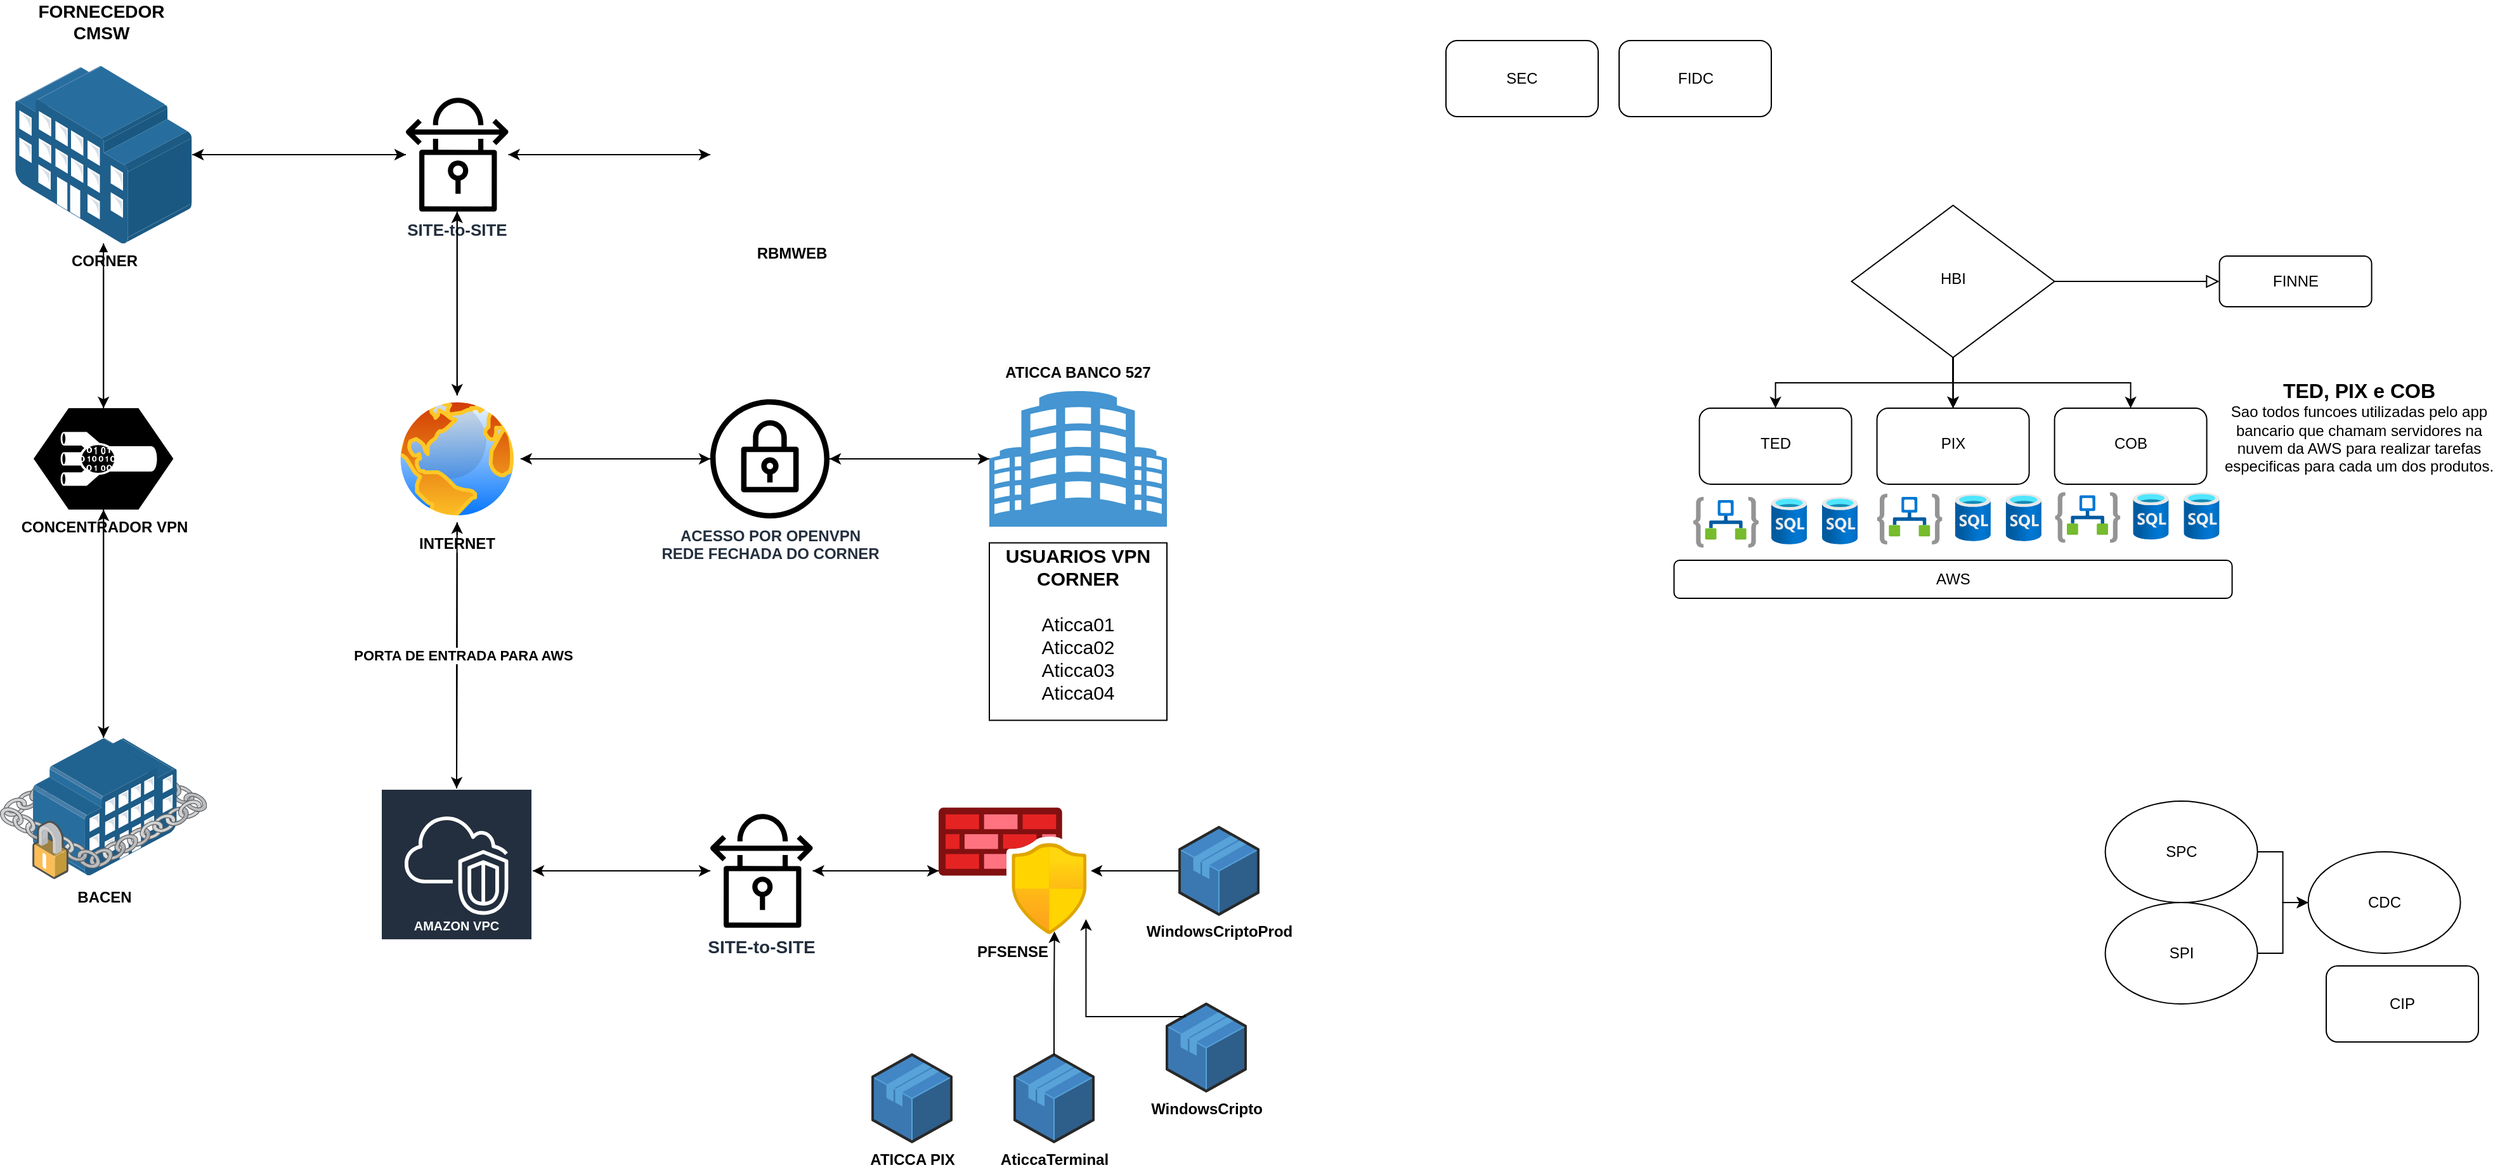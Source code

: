 <mxfile version="26.0.6">
  <diagram id="C5RBs43oDa-KdzZeNtuy" name="Page-1">
    <mxGraphModel dx="3070" dy="2509" grid="1" gridSize="10" guides="1" tooltips="1" connect="1" arrows="1" fold="1" page="1" pageScale="1" pageWidth="827" pageHeight="1169" background="#FFFFFF" math="0" shadow="0">
      <root>
        <mxCell id="WIyWlLk6GJQsqaUBKTNV-0" />
        <mxCell id="WIyWlLk6GJQsqaUBKTNV-1" parent="WIyWlLk6GJQsqaUBKTNV-0" />
        <mxCell id="WIyWlLk6GJQsqaUBKTNV-5" value="" style="edgeStyle=orthogonalEdgeStyle;rounded=0;html=1;jettySize=auto;orthogonalLoop=1;fontSize=11;endArrow=block;endFill=0;endSize=8;strokeWidth=1;shadow=0;labelBackgroundColor=none;" parent="WIyWlLk6GJQsqaUBKTNV-1" source="WIyWlLk6GJQsqaUBKTNV-6" target="WIyWlLk6GJQsqaUBKTNV-7" edge="1">
          <mxGeometry y="10" relative="1" as="geometry">
            <mxPoint as="offset" />
          </mxGeometry>
        </mxCell>
        <mxCell id="ByymlZJaqONCalcEdJoq-7" value="" style="edgeStyle=orthogonalEdgeStyle;rounded=0;orthogonalLoop=1;jettySize=auto;html=1;" parent="WIyWlLk6GJQsqaUBKTNV-1" source="WIyWlLk6GJQsqaUBKTNV-6" target="ByymlZJaqONCalcEdJoq-6" edge="1">
          <mxGeometry relative="1" as="geometry" />
        </mxCell>
        <mxCell id="ByymlZJaqONCalcEdJoq-9" value="" style="edgeStyle=orthogonalEdgeStyle;rounded=0;orthogonalLoop=1;jettySize=auto;html=1;" parent="WIyWlLk6GJQsqaUBKTNV-1" source="WIyWlLk6GJQsqaUBKTNV-6" target="ByymlZJaqONCalcEdJoq-8" edge="1">
          <mxGeometry relative="1" as="geometry" />
        </mxCell>
        <mxCell id="ByymlZJaqONCalcEdJoq-10" value="" style="edgeStyle=orthogonalEdgeStyle;rounded=0;orthogonalLoop=1;jettySize=auto;html=1;" parent="WIyWlLk6GJQsqaUBKTNV-1" source="WIyWlLk6GJQsqaUBKTNV-6" target="ByymlZJaqONCalcEdJoq-8" edge="1">
          <mxGeometry relative="1" as="geometry" />
        </mxCell>
        <mxCell id="ByymlZJaqONCalcEdJoq-11" value="" style="edgeStyle=orthogonalEdgeStyle;rounded=0;orthogonalLoop=1;jettySize=auto;html=1;" parent="WIyWlLk6GJQsqaUBKTNV-1" source="WIyWlLk6GJQsqaUBKTNV-6" target="ByymlZJaqONCalcEdJoq-8" edge="1">
          <mxGeometry relative="1" as="geometry" />
        </mxCell>
        <mxCell id="ByymlZJaqONCalcEdJoq-13" value="" style="edgeStyle=orthogonalEdgeStyle;rounded=0;orthogonalLoop=1;jettySize=auto;html=1;" parent="WIyWlLk6GJQsqaUBKTNV-1" source="WIyWlLk6GJQsqaUBKTNV-6" target="ByymlZJaqONCalcEdJoq-12" edge="1">
          <mxGeometry relative="1" as="geometry" />
        </mxCell>
        <mxCell id="WIyWlLk6GJQsqaUBKTNV-6" value="HBI" style="rhombus;whiteSpace=wrap;html=1;shadow=0;fontFamily=Helvetica;fontSize=12;align=center;strokeWidth=1;spacing=6;spacingTop=-4;strokeColor=default;" parent="WIyWlLk6GJQsqaUBKTNV-1" vertex="1">
          <mxGeometry x="1159.8" y="90" width="160" height="120" as="geometry" />
        </mxCell>
        <mxCell id="WIyWlLk6GJQsqaUBKTNV-7" value="FINNE" style="rounded=1;whiteSpace=wrap;html=1;fontSize=12;glass=0;strokeWidth=1;shadow=0;" parent="WIyWlLk6GJQsqaUBKTNV-1" vertex="1">
          <mxGeometry x="1449.8" y="130" width="120" height="40" as="geometry" />
        </mxCell>
        <mxCell id="WIyWlLk6GJQsqaUBKTNV-8" value="No" style="rounded=0;html=1;jettySize=auto;orthogonalLoop=1;fontSize=11;endArrow=block;endFill=0;endSize=8;strokeWidth=1;shadow=0;labelBackgroundColor=none;edgeStyle=orthogonalEdgeStyle;" parent="WIyWlLk6GJQsqaUBKTNV-1" edge="1">
          <mxGeometry x="0.333" y="20" relative="1" as="geometry">
            <mxPoint as="offset" />
            <mxPoint x="220" y="370" as="sourcePoint" />
          </mxGeometry>
        </mxCell>
        <mxCell id="WIyWlLk6GJQsqaUBKTNV-9" value="" style="edgeStyle=orthogonalEdgeStyle;rounded=0;html=1;jettySize=auto;orthogonalLoop=1;fontSize=11;endArrow=block;endFill=0;endSize=8;strokeWidth=1;shadow=0;labelBackgroundColor=none;" parent="WIyWlLk6GJQsqaUBKTNV-1" edge="1">
          <mxGeometry y="10" relative="1" as="geometry">
            <mxPoint as="offset" />
            <mxPoint x="320" y="330" as="targetPoint" />
          </mxGeometry>
        </mxCell>
        <mxCell id="ByymlZJaqONCalcEdJoq-6" value="TED" style="rounded=1;whiteSpace=wrap;html=1;shadow=0;strokeWidth=1;spacing=6;spacingTop=-4;" parent="WIyWlLk6GJQsqaUBKTNV-1" vertex="1">
          <mxGeometry x="1039.8" y="250" width="120" height="60" as="geometry" />
        </mxCell>
        <mxCell id="ByymlZJaqONCalcEdJoq-8" value="PIX" style="rounded=1;whiteSpace=wrap;html=1;shadow=0;strokeWidth=1;spacing=6;spacingTop=-4;" parent="WIyWlLk6GJQsqaUBKTNV-1" vertex="1">
          <mxGeometry x="1179.8" y="250" width="120" height="60" as="geometry" />
        </mxCell>
        <mxCell id="ByymlZJaqONCalcEdJoq-12" value="COB" style="rounded=1;whiteSpace=wrap;html=1;shadow=0;strokeWidth=1;spacing=6;spacingTop=-4;" parent="WIyWlLk6GJQsqaUBKTNV-1" vertex="1">
          <mxGeometry x="1319.8" y="250" width="120" height="60" as="geometry" />
        </mxCell>
        <mxCell id="ByymlZJaqONCalcEdJoq-14" value="AWS" style="rounded=1;whiteSpace=wrap;html=1;" parent="WIyWlLk6GJQsqaUBKTNV-1" vertex="1">
          <mxGeometry x="1019.8" y="370" width="440" height="30" as="geometry" />
        </mxCell>
        <mxCell id="ByymlZJaqONCalcEdJoq-21" value="CIP" style="rounded=1;whiteSpace=wrap;html=1;" parent="WIyWlLk6GJQsqaUBKTNV-1" vertex="1">
          <mxGeometry x="1534" y="690" width="120" height="60" as="geometry" />
        </mxCell>
        <mxCell id="ByymlZJaqONCalcEdJoq-24" value="FIDC" style="rounded=1;whiteSpace=wrap;html=1;" parent="WIyWlLk6GJQsqaUBKTNV-1" vertex="1">
          <mxGeometry x="976.51" y="-40" width="120" height="60" as="geometry" />
        </mxCell>
        <mxCell id="ByymlZJaqONCalcEdJoq-25" value="SEC" style="rounded=1;whiteSpace=wrap;html=1;" parent="WIyWlLk6GJQsqaUBKTNV-1" vertex="1">
          <mxGeometry x="840" y="-40" width="120" height="60" as="geometry" />
        </mxCell>
        <mxCell id="ByymlZJaqONCalcEdJoq-31" value="" style="edgeStyle=orthogonalEdgeStyle;rounded=0;orthogonalLoop=1;jettySize=auto;html=1;" parent="WIyWlLk6GJQsqaUBKTNV-1" source="ByymlZJaqONCalcEdJoq-26" target="ByymlZJaqONCalcEdJoq-30" edge="1">
          <mxGeometry relative="1" as="geometry" />
        </mxCell>
        <mxCell id="ByymlZJaqONCalcEdJoq-26" value="SPC" style="ellipse;whiteSpace=wrap;html=1;" parent="WIyWlLk6GJQsqaUBKTNV-1" vertex="1">
          <mxGeometry x="1359.8" y="560" width="120" height="80" as="geometry" />
        </mxCell>
        <mxCell id="ByymlZJaqONCalcEdJoq-33" value="" style="edgeStyle=orthogonalEdgeStyle;rounded=0;orthogonalLoop=1;jettySize=auto;html=1;" parent="WIyWlLk6GJQsqaUBKTNV-1" source="ByymlZJaqONCalcEdJoq-28" target="ByymlZJaqONCalcEdJoq-30" edge="1">
          <mxGeometry relative="1" as="geometry" />
        </mxCell>
        <mxCell id="ByymlZJaqONCalcEdJoq-28" value="SPI" style="ellipse;whiteSpace=wrap;html=1;" parent="WIyWlLk6GJQsqaUBKTNV-1" vertex="1">
          <mxGeometry x="1359.8" y="640" width="120" height="80" as="geometry" />
        </mxCell>
        <mxCell id="ByymlZJaqONCalcEdJoq-30" value="CDC" style="ellipse;whiteSpace=wrap;html=1;" parent="WIyWlLk6GJQsqaUBKTNV-1" vertex="1">
          <mxGeometry x="1519.8" y="600" width="120" height="80" as="geometry" />
        </mxCell>
        <mxCell id="ByymlZJaqONCalcEdJoq-37" value="&lt;b&gt;&lt;font style=&quot;font-size: 16px;&quot;&gt;TED, PIX e COB&lt;br&gt;&lt;/font&gt;&lt;/b&gt;Sao todos funcoes utilizadas pelo app bancario que chamam servidores na nuvem da AWS para realizar tarefas especificas para cada um dos produtos." style="text;html=1;align=center;verticalAlign=middle;whiteSpace=wrap;rounded=0;" parent="WIyWlLk6GJQsqaUBKTNV-1" vertex="1">
          <mxGeometry x="1449.8" y="210" width="220" height="110" as="geometry" />
        </mxCell>
        <mxCell id="ByymlZJaqONCalcEdJoq-42" value="" style="image;aspect=fixed;html=1;points=[];align=center;fontSize=12;image=img/lib/azure2/integration/Logic_Apps.svg;" parent="WIyWlLk6GJQsqaUBKTNV-1" vertex="1">
          <mxGeometry x="1034.97" y="320" width="51.54" height="40" as="geometry" />
        </mxCell>
        <mxCell id="ByymlZJaqONCalcEdJoq-44" value="" style="image;aspect=fixed;html=1;points=[];align=center;fontSize=12;image=img/lib/azure2/databases/SQL_Database.svg;" parent="WIyWlLk6GJQsqaUBKTNV-1" vertex="1">
          <mxGeometry x="1136.51" y="320" width="28.13" height="37.5" as="geometry" />
        </mxCell>
        <mxCell id="ByymlZJaqONCalcEdJoq-49" value="" style="image;aspect=fixed;html=1;points=[];align=center;fontSize=12;image=img/lib/azure2/databases/SQL_Database.svg;" parent="WIyWlLk6GJQsqaUBKTNV-1" vertex="1">
          <mxGeometry x="1096.51" y="320" width="28.13" height="37.5" as="geometry" />
        </mxCell>
        <mxCell id="ByymlZJaqONCalcEdJoq-52" value="" style="image;aspect=fixed;html=1;points=[];align=center;fontSize=12;image=img/lib/azure2/integration/Logic_Apps.svg;" parent="WIyWlLk6GJQsqaUBKTNV-1" vertex="1">
          <mxGeometry x="1179.8" y="317.5" width="51.54" height="40" as="geometry" />
        </mxCell>
        <mxCell id="ByymlZJaqONCalcEdJoq-53" value="" style="image;aspect=fixed;html=1;points=[];align=center;fontSize=12;image=img/lib/azure2/databases/SQL_Database.svg;" parent="WIyWlLk6GJQsqaUBKTNV-1" vertex="1">
          <mxGeometry x="1281.34" y="317.5" width="28.13" height="37.5" as="geometry" />
        </mxCell>
        <mxCell id="ByymlZJaqONCalcEdJoq-54" value="" style="image;aspect=fixed;html=1;points=[];align=center;fontSize=12;image=img/lib/azure2/databases/SQL_Database.svg;" parent="WIyWlLk6GJQsqaUBKTNV-1" vertex="1">
          <mxGeometry x="1241.34" y="317.5" width="28.13" height="37.5" as="geometry" />
        </mxCell>
        <mxCell id="ByymlZJaqONCalcEdJoq-55" value="" style="image;aspect=fixed;html=1;points=[];align=center;fontSize=12;image=img/lib/azure2/integration/Logic_Apps.svg;" parent="WIyWlLk6GJQsqaUBKTNV-1" vertex="1">
          <mxGeometry x="1320.13" y="316.25" width="51.54" height="40" as="geometry" />
        </mxCell>
        <mxCell id="ByymlZJaqONCalcEdJoq-56" value="" style="image;aspect=fixed;html=1;points=[];align=center;fontSize=12;image=img/lib/azure2/databases/SQL_Database.svg;" parent="WIyWlLk6GJQsqaUBKTNV-1" vertex="1">
          <mxGeometry x="1421.67" y="316.25" width="28.13" height="37.5" as="geometry" />
        </mxCell>
        <mxCell id="ByymlZJaqONCalcEdJoq-57" value="" style="image;aspect=fixed;html=1;points=[];align=center;fontSize=12;image=img/lib/azure2/databases/SQL_Database.svg;" parent="WIyWlLk6GJQsqaUBKTNV-1" vertex="1">
          <mxGeometry x="1381.67" y="316.25" width="28.13" height="37.5" as="geometry" />
        </mxCell>
        <mxCell id="sqpA_PmMyREM5RAt6ISc-2" value="" style="edgeStyle=orthogonalEdgeStyle;rounded=0;orthogonalLoop=1;jettySize=auto;html=1;" edge="1" parent="WIyWlLk6GJQsqaUBKTNV-1" source="sqpA_PmMyREM5RAt6ISc-0" target="sqpA_PmMyREM5RAt6ISc-1">
          <mxGeometry relative="1" as="geometry" />
        </mxCell>
        <mxCell id="sqpA_PmMyREM5RAt6ISc-0" value="&lt;b&gt;BACEN&lt;/b&gt;" style="image;points=[];aspect=fixed;html=1;align=center;shadow=0;dashed=0;image=img/lib/allied_telesis/buildings/Secure_Building.svg;" vertex="1" parent="WIyWlLk6GJQsqaUBKTNV-1">
          <mxGeometry x="-300" y="510" width="163.2" height="111.6" as="geometry" />
        </mxCell>
        <mxCell id="sqpA_PmMyREM5RAt6ISc-4" style="edgeStyle=orthogonalEdgeStyle;rounded=0;orthogonalLoop=1;jettySize=auto;html=1;" edge="1" parent="WIyWlLk6GJQsqaUBKTNV-1" source="sqpA_PmMyREM5RAt6ISc-1" target="sqpA_PmMyREM5RAt6ISc-0">
          <mxGeometry relative="1" as="geometry" />
        </mxCell>
        <mxCell id="sqpA_PmMyREM5RAt6ISc-7" value="" style="edgeStyle=orthogonalEdgeStyle;rounded=0;orthogonalLoop=1;jettySize=auto;html=1;" edge="1" parent="WIyWlLk6GJQsqaUBKTNV-1" source="sqpA_PmMyREM5RAt6ISc-1" target="sqpA_PmMyREM5RAt6ISc-6">
          <mxGeometry relative="1" as="geometry" />
        </mxCell>
        <mxCell id="sqpA_PmMyREM5RAt6ISc-1" value="&lt;b&gt;CONCENTRADOR VPN&lt;/b&gt;" style="verticalLabelPosition=bottom;sketch=0;html=1;fillColor=#000000;strokeColor=#ffffff;verticalAlign=top;align=center;points=[[0,0.5,0],[0.125,0.25,0],[0.25,0,0],[0.5,0,0],[0.75,0,0],[0.875,0.25,0],[1,0.5,0],[0.875,0.75,0],[0.75,1,0],[0.5,1,0],[0.125,0.75,0]];pointerEvents=1;shape=mxgraph.cisco_safe.compositeIcon;bgIcon=mxgraph.cisco_safe.design.blank_device;resIcon=mxgraph.cisco_safe.design.vpn_concentrator;" vertex="1" parent="WIyWlLk6GJQsqaUBKTNV-1">
          <mxGeometry x="-273.4" y="250" width="110" height="80" as="geometry" />
        </mxCell>
        <mxCell id="sqpA_PmMyREM5RAt6ISc-11" style="edgeStyle=orthogonalEdgeStyle;rounded=0;orthogonalLoop=1;jettySize=auto;html=1;" edge="1" parent="WIyWlLk6GJQsqaUBKTNV-1" source="sqpA_PmMyREM5RAt6ISc-6" target="sqpA_PmMyREM5RAt6ISc-10">
          <mxGeometry relative="1" as="geometry" />
        </mxCell>
        <mxCell id="sqpA_PmMyREM5RAt6ISc-6" value="&lt;b&gt;CORNER&lt;/b&gt;" style="image;points=[];aspect=fixed;html=1;align=center;shadow=0;dashed=0;image=img/lib/allied_telesis/buildings/Large_Building.svg;" vertex="1" parent="WIyWlLk6GJQsqaUBKTNV-1">
          <mxGeometry x="-288.4" y="-20" width="140" height="140" as="geometry" />
        </mxCell>
        <mxCell id="sqpA_PmMyREM5RAt6ISc-9" style="edgeStyle=orthogonalEdgeStyle;rounded=0;orthogonalLoop=1;jettySize=auto;html=1;entryX=0.5;entryY=0;entryDx=0;entryDy=0;entryPerimeter=0;" edge="1" parent="WIyWlLk6GJQsqaUBKTNV-1" source="sqpA_PmMyREM5RAt6ISc-6" target="sqpA_PmMyREM5RAt6ISc-1">
          <mxGeometry relative="1" as="geometry" />
        </mxCell>
        <mxCell id="sqpA_PmMyREM5RAt6ISc-12" style="edgeStyle=orthogonalEdgeStyle;rounded=0;orthogonalLoop=1;jettySize=auto;html=1;" edge="1" parent="WIyWlLk6GJQsqaUBKTNV-1" source="sqpA_PmMyREM5RAt6ISc-10" target="sqpA_PmMyREM5RAt6ISc-6">
          <mxGeometry relative="1" as="geometry" />
        </mxCell>
        <mxCell id="sqpA_PmMyREM5RAt6ISc-14" style="edgeStyle=orthogonalEdgeStyle;rounded=0;orthogonalLoop=1;jettySize=auto;html=1;" edge="1" parent="WIyWlLk6GJQsqaUBKTNV-1" source="sqpA_PmMyREM5RAt6ISc-10" target="sqpA_PmMyREM5RAt6ISc-13">
          <mxGeometry relative="1" as="geometry" />
        </mxCell>
        <mxCell id="sqpA_PmMyREM5RAt6ISc-17" style="edgeStyle=orthogonalEdgeStyle;rounded=0;orthogonalLoop=1;jettySize=auto;html=1;" edge="1" parent="WIyWlLk6GJQsqaUBKTNV-1" source="sqpA_PmMyREM5RAt6ISc-10" target="sqpA_PmMyREM5RAt6ISc-16">
          <mxGeometry relative="1" as="geometry" />
        </mxCell>
        <mxCell id="sqpA_PmMyREM5RAt6ISc-10" value="&lt;b&gt;&lt;font style=&quot;font-size: 13px;&quot;&gt;SITE-to-SITE&lt;/font&gt;&lt;/b&gt;" style="sketch=0;outlineConnect=0;fontColor=#232F3E;gradientColor=none;fillColor=#000000;strokeColor=none;dashed=0;verticalLabelPosition=bottom;verticalAlign=top;align=center;html=1;fontSize=12;fontStyle=0;aspect=fixed;pointerEvents=1;shape=mxgraph.aws4.vpn_connection;" vertex="1" parent="WIyWlLk6GJQsqaUBKTNV-1">
          <mxGeometry x="20" y="5" width="80.77" height="90" as="geometry" />
        </mxCell>
        <mxCell id="sqpA_PmMyREM5RAt6ISc-15" style="edgeStyle=orthogonalEdgeStyle;rounded=0;orthogonalLoop=1;jettySize=auto;html=1;" edge="1" parent="WIyWlLk6GJQsqaUBKTNV-1" source="sqpA_PmMyREM5RAt6ISc-13" target="sqpA_PmMyREM5RAt6ISc-10">
          <mxGeometry relative="1" as="geometry" />
        </mxCell>
        <mxCell id="sqpA_PmMyREM5RAt6ISc-13" value="&lt;b&gt;RBMWEB&lt;/b&gt;" style="shape=image;html=1;verticalAlign=top;verticalLabelPosition=bottom;labelBackgroundColor=#ffffff;imageAspect=0;aspect=fixed;image=https://cdn0.iconfinder.com/data/icons/kameleon-free-pack-rounded/110/Coding-Html-128.png" vertex="1" parent="WIyWlLk6GJQsqaUBKTNV-1">
          <mxGeometry x="260" y="-14" width="128" height="128" as="geometry" />
        </mxCell>
        <mxCell id="sqpA_PmMyREM5RAt6ISc-18" style="edgeStyle=orthogonalEdgeStyle;rounded=0;orthogonalLoop=1;jettySize=auto;html=1;" edge="1" parent="WIyWlLk6GJQsqaUBKTNV-1" source="sqpA_PmMyREM5RAt6ISc-16" target="sqpA_PmMyREM5RAt6ISc-10">
          <mxGeometry relative="1" as="geometry" />
        </mxCell>
        <mxCell id="sqpA_PmMyREM5RAt6ISc-20" style="edgeStyle=orthogonalEdgeStyle;rounded=0;orthogonalLoop=1;jettySize=auto;html=1;" edge="1" parent="WIyWlLk6GJQsqaUBKTNV-1" source="sqpA_PmMyREM5RAt6ISc-16" target="sqpA_PmMyREM5RAt6ISc-19">
          <mxGeometry relative="1" as="geometry" />
        </mxCell>
        <mxCell id="sqpA_PmMyREM5RAt6ISc-32" style="edgeStyle=orthogonalEdgeStyle;rounded=0;orthogonalLoop=1;jettySize=auto;html=1;" edge="1" parent="WIyWlLk6GJQsqaUBKTNV-1" source="sqpA_PmMyREM5RAt6ISc-16" target="sqpA_PmMyREM5RAt6ISc-30">
          <mxGeometry relative="1" as="geometry" />
        </mxCell>
        <mxCell id="sqpA_PmMyREM5RAt6ISc-16" value="&lt;b&gt;INTERNET&lt;/b&gt;" style="image;aspect=fixed;perimeter=ellipsePerimeter;html=1;align=center;shadow=0;dashed=0;spacingTop=3;image=img/lib/active_directory/internet_globe.svg;" vertex="1" parent="WIyWlLk6GJQsqaUBKTNV-1">
          <mxGeometry x="10.38" y="240" width="100" height="100" as="geometry" />
        </mxCell>
        <mxCell id="sqpA_PmMyREM5RAt6ISc-21" style="edgeStyle=orthogonalEdgeStyle;rounded=0;orthogonalLoop=1;jettySize=auto;html=1;" edge="1" parent="WIyWlLk6GJQsqaUBKTNV-1" source="sqpA_PmMyREM5RAt6ISc-19" target="sqpA_PmMyREM5RAt6ISc-16">
          <mxGeometry relative="1" as="geometry" />
        </mxCell>
        <mxCell id="sqpA_PmMyREM5RAt6ISc-22" value="&lt;b&gt;PORTA DE ENTRADA PARA AWS&lt;/b&gt;" style="edgeLabel;html=1;align=center;verticalAlign=middle;resizable=0;points=[];" vertex="1" connectable="0" parent="sqpA_PmMyREM5RAt6ISc-21">
          <mxGeometry x="0.003" y="-4" relative="1" as="geometry">
            <mxPoint as="offset" />
          </mxGeometry>
        </mxCell>
        <mxCell id="sqpA_PmMyREM5RAt6ISc-41" style="edgeStyle=orthogonalEdgeStyle;rounded=0;orthogonalLoop=1;jettySize=auto;html=1;" edge="1" parent="WIyWlLk6GJQsqaUBKTNV-1" source="sqpA_PmMyREM5RAt6ISc-19" target="sqpA_PmMyREM5RAt6ISc-40">
          <mxGeometry relative="1" as="geometry" />
        </mxCell>
        <mxCell id="sqpA_PmMyREM5RAt6ISc-19" value="&lt;font style=&quot;color: rgb(255, 255, 255);&quot;&gt;&lt;br&gt;&lt;br&gt;&lt;/font&gt;&lt;div&gt;&lt;font style=&quot;color: rgb(255, 255, 255);&quot;&gt;AMAZON VPC&lt;/font&gt;&lt;/div&gt;&lt;div&gt;&lt;br&gt;&lt;/div&gt;" style="sketch=0;outlineConnect=0;fontColor=#232F3E;gradientColor=none;strokeColor=#ffffff;fillColor=#232F3E;dashed=0;verticalLabelPosition=middle;verticalAlign=bottom;align=center;html=1;whiteSpace=wrap;fontSize=10;fontStyle=1;spacing=3;shape=mxgraph.aws4.productIcon;prIcon=mxgraph.aws4.vpc;" vertex="1" parent="WIyWlLk6GJQsqaUBKTNV-1">
          <mxGeometry x="-9.992e-16" y="550" width="120" height="130" as="geometry" />
        </mxCell>
        <mxCell id="sqpA_PmMyREM5RAt6ISc-33" style="edgeStyle=orthogonalEdgeStyle;rounded=0;orthogonalLoop=1;jettySize=auto;html=1;" edge="1" parent="WIyWlLk6GJQsqaUBKTNV-1" source="sqpA_PmMyREM5RAt6ISc-23" target="sqpA_PmMyREM5RAt6ISc-30">
          <mxGeometry relative="1" as="geometry" />
        </mxCell>
        <mxCell id="sqpA_PmMyREM5RAt6ISc-23" value="" style="shadow=0;dashed=0;html=1;strokeColor=none;fillColor=#4495D1;labelPosition=center;verticalLabelPosition=bottom;verticalAlign=top;align=center;outlineConnect=0;shape=mxgraph.veeam.building;" vertex="1" parent="WIyWlLk6GJQsqaUBKTNV-1">
          <mxGeometry x="480" y="236.5" width="140" height="107" as="geometry" />
        </mxCell>
        <mxCell id="sqpA_PmMyREM5RAt6ISc-31" style="edgeStyle=orthogonalEdgeStyle;rounded=0;orthogonalLoop=1;jettySize=auto;html=1;" edge="1" parent="WIyWlLk6GJQsqaUBKTNV-1" source="sqpA_PmMyREM5RAt6ISc-30" target="sqpA_PmMyREM5RAt6ISc-16">
          <mxGeometry relative="1" as="geometry" />
        </mxCell>
        <mxCell id="sqpA_PmMyREM5RAt6ISc-34" style="edgeStyle=orthogonalEdgeStyle;rounded=0;orthogonalLoop=1;jettySize=auto;html=1;" edge="1" parent="WIyWlLk6GJQsqaUBKTNV-1" source="sqpA_PmMyREM5RAt6ISc-30" target="sqpA_PmMyREM5RAt6ISc-23">
          <mxGeometry relative="1" as="geometry" />
        </mxCell>
        <mxCell id="sqpA_PmMyREM5RAt6ISc-30" value="&lt;b&gt;ACESSO POR OPENVPN&lt;br&gt;REDE FECHADA DO CORNER&lt;/b&gt;" style="sketch=0;outlineConnect=0;fontColor=#232F3E;gradientColor=none;fillColor=#000000;strokeColor=none;dashed=0;verticalLabelPosition=bottom;verticalAlign=top;align=center;html=1;fontSize=12;fontStyle=0;aspect=fixed;pointerEvents=1;shape=mxgraph.aws4.vpn_gateway;" vertex="1" parent="WIyWlLk6GJQsqaUBKTNV-1">
          <mxGeometry x="260" y="243" width="94" height="94" as="geometry" />
        </mxCell>
        <mxCell id="sqpA_PmMyREM5RAt6ISc-35" value="&lt;div&gt;&lt;b&gt;&lt;font style=&quot;font-size: 15px;&quot;&gt;&lt;br&gt;&lt;/font&gt;&lt;/b&gt;&lt;/div&gt;&lt;b&gt;&lt;font style=&quot;font-size: 15px;&quot;&gt;USUARIOS VPN CORNER&lt;/font&gt;&lt;/b&gt;&lt;div&gt;&lt;span style=&quot;font-size: 15px;&quot;&gt;&lt;b&gt;&lt;br&gt;&lt;/b&gt;&lt;/span&gt;&lt;div&gt;&lt;div&gt;&lt;span style=&quot;background-color: transparent; color: light-dark(rgb(0, 0, 0), rgb(255, 255, 255));&quot;&gt;&lt;font style=&quot;font-size: 15px;&quot;&gt;Aticca01&lt;/font&gt;&lt;/span&gt;&lt;/div&gt;&lt;div&gt;&lt;font style=&quot;font-size: 15px;&quot;&gt;Aticca02&lt;br&gt;&amp;nbsp;Aticca03&amp;nbsp;&lt;/font&gt;&lt;/div&gt;&lt;div&gt;&lt;span style=&quot;font-size: 15px; background-color: transparent; color: light-dark(rgb(0, 0, 0), rgb(255, 255, 255));&quot;&gt;Aticca04&lt;/span&gt;&lt;/div&gt;&lt;div&gt;&lt;br&gt;&lt;/div&gt;&lt;div&gt;&lt;br&gt;&lt;/div&gt;&lt;/div&gt;&lt;/div&gt;" style="whiteSpace=wrap;html=1;aspect=fixed;" vertex="1" parent="WIyWlLk6GJQsqaUBKTNV-1">
          <mxGeometry x="480" y="356.25" width="140" height="140" as="geometry" />
        </mxCell>
        <mxCell id="sqpA_PmMyREM5RAt6ISc-42" style="edgeStyle=orthogonalEdgeStyle;rounded=0;orthogonalLoop=1;jettySize=auto;html=1;" edge="1" parent="WIyWlLk6GJQsqaUBKTNV-1" source="sqpA_PmMyREM5RAt6ISc-40" target="sqpA_PmMyREM5RAt6ISc-19">
          <mxGeometry relative="1" as="geometry" />
        </mxCell>
        <mxCell id="sqpA_PmMyREM5RAt6ISc-44" style="edgeStyle=orthogonalEdgeStyle;rounded=0;orthogonalLoop=1;jettySize=auto;html=1;" edge="1" parent="WIyWlLk6GJQsqaUBKTNV-1" source="sqpA_PmMyREM5RAt6ISc-40" target="sqpA_PmMyREM5RAt6ISc-43">
          <mxGeometry relative="1" as="geometry" />
        </mxCell>
        <mxCell id="sqpA_PmMyREM5RAt6ISc-40" value="&lt;b&gt;&lt;font style=&quot;font-size: 14px;&quot;&gt;SITE-to-SITE&lt;/font&gt;&lt;/b&gt;" style="sketch=0;outlineConnect=0;fontColor=#232F3E;gradientColor=none;fillColor=#000000;strokeColor=none;dashed=0;verticalLabelPosition=bottom;verticalAlign=top;align=center;html=1;fontSize=12;fontStyle=0;aspect=fixed;pointerEvents=1;shape=mxgraph.aws4.vpn_connection;" vertex="1" parent="WIyWlLk6GJQsqaUBKTNV-1">
          <mxGeometry x="260" y="570" width="80.77" height="90" as="geometry" />
        </mxCell>
        <mxCell id="sqpA_PmMyREM5RAt6ISc-45" style="edgeStyle=orthogonalEdgeStyle;rounded=0;orthogonalLoop=1;jettySize=auto;html=1;" edge="1" parent="WIyWlLk6GJQsqaUBKTNV-1" source="sqpA_PmMyREM5RAt6ISc-43" target="sqpA_PmMyREM5RAt6ISc-40">
          <mxGeometry relative="1" as="geometry" />
        </mxCell>
        <mxCell id="sqpA_PmMyREM5RAt6ISc-43" value="&lt;b&gt;PFSENSE&lt;/b&gt;" style="image;aspect=fixed;html=1;points=[];align=center;fontSize=12;image=img/lib/azure2/networking/Azure_Firewall_Manager.svg;" vertex="1" parent="WIyWlLk6GJQsqaUBKTNV-1">
          <mxGeometry x="440" y="565" width="116.67" height="100" as="geometry" />
        </mxCell>
        <mxCell id="sqpA_PmMyREM5RAt6ISc-53" style="edgeStyle=orthogonalEdgeStyle;rounded=0;orthogonalLoop=1;jettySize=auto;html=1;" edge="1" parent="WIyWlLk6GJQsqaUBKTNV-1" source="sqpA_PmMyREM5RAt6ISc-46">
          <mxGeometry relative="1" as="geometry">
            <mxPoint x="560" y="615" as="targetPoint" />
          </mxGeometry>
        </mxCell>
        <mxCell id="sqpA_PmMyREM5RAt6ISc-46" value="&lt;b&gt;WindowsCriptoProd&lt;/b&gt;" style="verticalLabelPosition=bottom;html=1;verticalAlign=top;strokeWidth=1;align=center;outlineConnect=0;dashed=0;outlineConnect=0;shape=mxgraph.aws3d.application;fillColor=#4286c5;strokeColor=#57A2D8;aspect=fixed;" vertex="1" parent="WIyWlLk6GJQsqaUBKTNV-1">
          <mxGeometry x="630" y="580.6" width="62" height="68.8" as="geometry" />
        </mxCell>
        <mxCell id="sqpA_PmMyREM5RAt6ISc-48" value="&lt;b&gt;WindowsCripto&lt;/b&gt;" style="verticalLabelPosition=bottom;html=1;verticalAlign=top;strokeWidth=1;align=center;outlineConnect=0;dashed=0;outlineConnect=0;shape=mxgraph.aws3d.application;fillColor=#4286c5;strokeColor=#57A2D8;aspect=fixed;" vertex="1" parent="WIyWlLk6GJQsqaUBKTNV-1">
          <mxGeometry x="620" y="720" width="62" height="68.8" as="geometry" />
        </mxCell>
        <mxCell id="sqpA_PmMyREM5RAt6ISc-49" value="&lt;b&gt;AticcaTerminal&lt;/b&gt;" style="verticalLabelPosition=bottom;html=1;verticalAlign=top;strokeWidth=1;align=center;outlineConnect=0;dashed=0;outlineConnect=0;shape=mxgraph.aws3d.application;fillColor=#4286c5;strokeColor=#57A2D8;aspect=fixed;" vertex="1" parent="WIyWlLk6GJQsqaUBKTNV-1">
          <mxGeometry x="500" y="760" width="62" height="68.8" as="geometry" />
        </mxCell>
        <mxCell id="sqpA_PmMyREM5RAt6ISc-54" style="edgeStyle=orthogonalEdgeStyle;rounded=0;orthogonalLoop=1;jettySize=auto;html=1;entryX=0.996;entryY=0.881;entryDx=0;entryDy=0;entryPerimeter=0;exitX=0.228;exitY=0.121;exitDx=0;exitDy=0;exitPerimeter=0;" edge="1" parent="WIyWlLk6GJQsqaUBKTNV-1" source="sqpA_PmMyREM5RAt6ISc-48" target="sqpA_PmMyREM5RAt6ISc-43">
          <mxGeometry relative="1" as="geometry">
            <mxPoint x="621.87" y="729.8" as="sourcePoint" />
            <mxPoint x="556.673" y="665.0" as="targetPoint" />
            <Array as="points">
              <mxPoint x="634" y="730" />
              <mxPoint x="556" y="730" />
            </Array>
          </mxGeometry>
        </mxCell>
        <mxCell id="sqpA_PmMyREM5RAt6ISc-57" style="edgeStyle=orthogonalEdgeStyle;rounded=0;orthogonalLoop=1;jettySize=auto;html=1;entryX=0.783;entryY=0.978;entryDx=0;entryDy=0;entryPerimeter=0;" edge="1" parent="WIyWlLk6GJQsqaUBKTNV-1" source="sqpA_PmMyREM5RAt6ISc-49" target="sqpA_PmMyREM5RAt6ISc-43">
          <mxGeometry relative="1" as="geometry" />
        </mxCell>
        <mxCell id="sqpA_PmMyREM5RAt6ISc-58" value="&lt;b&gt;&lt;font style=&quot;font-size: 14px;&quot;&gt;FORNECEDOR CMSW&lt;/font&gt;&lt;/b&gt;" style="text;html=1;align=center;verticalAlign=middle;whiteSpace=wrap;rounded=0;" vertex="1" parent="WIyWlLk6GJQsqaUBKTNV-1">
          <mxGeometry x="-250" y="-70" width="60" height="30" as="geometry" />
        </mxCell>
        <mxCell id="sqpA_PmMyREM5RAt6ISc-61" value="&lt;meta charset=&quot;utf-8&quot;&gt;&lt;b style=&quot;forced-color-adjust: none; color: rgb(0, 0, 0); font-family: Helvetica; font-size: 12px; font-style: normal; font-variant-ligatures: normal; font-variant-caps: normal; letter-spacing: normal; orphans: 2; text-align: center; text-indent: 0px; text-transform: none; widows: 2; word-spacing: 0px; -webkit-text-stroke-width: 0px; white-space: nowrap; background-color: rgb(251, 251, 251); text-decoration-thickness: initial; text-decoration-style: initial; text-decoration-color: initial;&quot;&gt;ATICCA BANCO 527&lt;/b&gt;" style="text;html=1;align=center;verticalAlign=middle;whiteSpace=wrap;rounded=0;" vertex="1" parent="WIyWlLk6GJQsqaUBKTNV-1">
          <mxGeometry x="520" y="206.5" width="60" height="30" as="geometry" />
        </mxCell>
        <mxCell id="sqpA_PmMyREM5RAt6ISc-63" value="&lt;b&gt;ATICCA PIX&lt;/b&gt;" style="verticalLabelPosition=bottom;html=1;verticalAlign=top;strokeWidth=1;align=center;outlineConnect=0;dashed=0;outlineConnect=0;shape=mxgraph.aws3d.application;fillColor=#4286c5;strokeColor=#57A2D8;aspect=fixed;" vertex="1" parent="WIyWlLk6GJQsqaUBKTNV-1">
          <mxGeometry x="388" y="760" width="62" height="68.8" as="geometry" />
        </mxCell>
      </root>
    </mxGraphModel>
  </diagram>
</mxfile>
